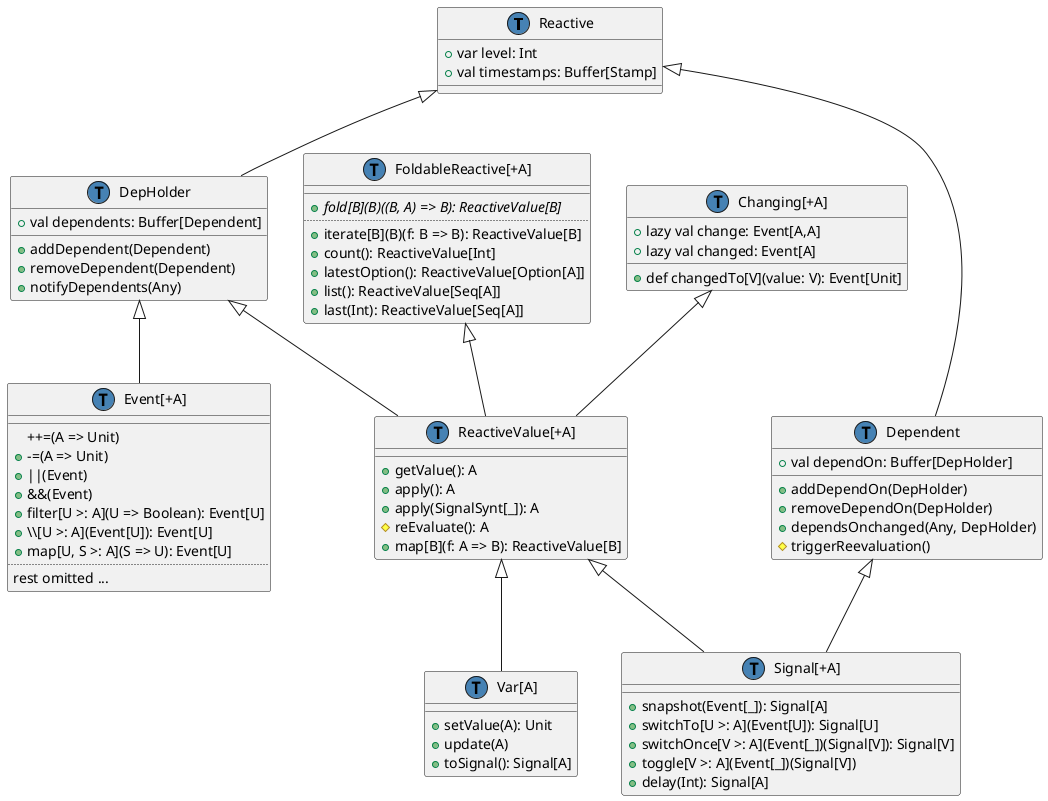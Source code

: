 @startuml
class Reactive {
  +var level: Int
  +val timestamps: Buffer[Stamp]
}

class DepHolder {
  +val dependents: Buffer[Dependent]
  __
  +addDependent(Dependent)
  +removeDependent(Dependent)
  +notifyDependents(Any)
}
Reactive <|-- DepHolder

class Dependent {
  +val dependOn: Buffer[DepHolder]
  __
  +addDependOn(DepHolder)
  +removeDependOn(DepHolder)
  +dependsOnchanged(Any, DepHolder)
  #triggerReevaluation()
}
Reactive <|-- Dependent

class "ReactiveValue[+A]" as ReactiveValue {
  +getValue(): A
  +apply(): A
  +apply(SignalSynt[_]): A
  #reEvaluate(): A
  +map[B](f: A => B): ReactiveValue[B]
}
DepHolder <|-- ReactiveValue
FoldableReactive <|-- ReactiveValue

class "Var[A]" as Var {
  __
  +setValue(A): Unit
  +update(A)
  +toSignal(): Signal[A]
}
ReactiveValue <|-- Var

class "Signal[+A]" as Signal {
  __
  +snapshot(Event[_]): Signal[A]
  +switchTo[U >: A](Event[U]): Signal[U]
  +switchOnce[V >: A](Event[_])(Signal[V]): Signal[V]
  +toggle[V >: A](Event[_])(Signal[V])
  +delay(Int): Signal[A]
}
Dependent <|-- Signal
ReactiveValue <|-- Signal

class "Event[+A]" as Event {
  __
  ++=(A => Unit)
  +-=(A => Unit)
  +||(Event)
  +&&(Event)
  +filter[U >: A](U => Boolean): Event[U]
  +\\\[U >: A](Event[U]): Event[U]
  +map[U, S >: A](S => U): Event[U]
  ..
  rest omitted ...
}
DepHolder <|-- Event

class "FoldableReactive[+A]" as FoldableReactive {
  __
  + {abstract} fold[B](B)((B, A) => B): ReactiveValue[B]
  ..
  +iterate[B](B)(f: B => B): ReactiveValue[B]
  +count(): ReactiveValue[Int]
  +latestOption(): ReactiveValue[Option[A]]
  +list(): ReactiveValue[Seq[A]]
  +last(Int): ReactiveValue[Seq[A]]
}

class "Changing[+A]" as Changing {
  +lazy val change: Event[A,A]
  +lazy val changed: Event[A]
  __
  +def changedTo[V](value: V): Event[Unit]
}
Changing <|-- ReactiveValue


class Signal << (T,#4682b4) >>
class Var << (T,#4682b4) >>
class DepHolder << (T,#4682b4) >>
class Dependent << (T,#4682b4) >>
class Reactive << (T,#4682b4) >>
class Event << (T,#4682b4) >>
class ReactiveValue << (T,#4682b4) >>
class Changing << (T,#4682b4) >>
class FoldableReactive << (T,#4682b4) >>
@enduml
